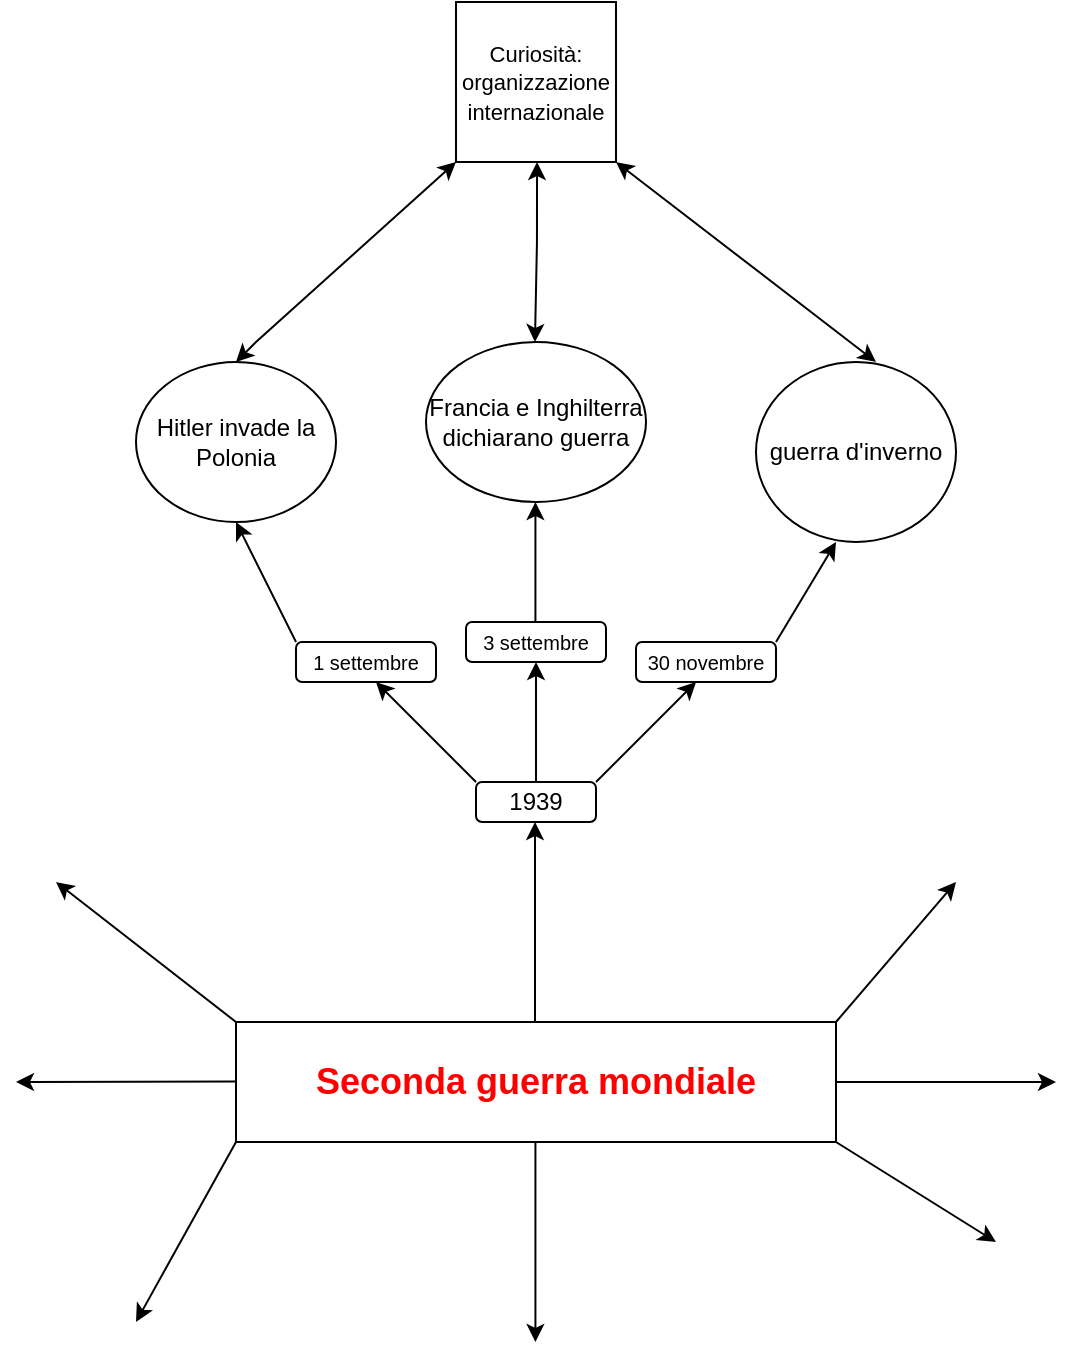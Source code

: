 <mxfile version="23.1.4" type="github">
  <diagram name="Pagina-1" id="_oNcsa9qoHgxWCWviPdT">
    <mxGraphModel dx="637" dy="1512" grid="1" gridSize="10" guides="1" tooltips="1" connect="1" arrows="1" fold="1" page="1" pageScale="1" pageWidth="827" pageHeight="1169" math="0" shadow="0">
      <root>
        <mxCell id="0" />
        <mxCell id="1" parent="0" />
        <mxCell id="4VFhlS4ESmcW9WaE1yyw-1" value="&lt;font color=&quot;#ff0000&quot; style=&quot;font-size: 18px;&quot;&gt;&lt;b&gt;Seconda guerra mondiale&lt;/b&gt;&lt;/font&gt;" style="rounded=0;whiteSpace=wrap;html=1;" vertex="1" parent="1">
          <mxGeometry x="270" y="270" width="300" height="60" as="geometry" />
        </mxCell>
        <mxCell id="4VFhlS4ESmcW9WaE1yyw-6" value="" style="endArrow=classic;html=1;rounded=0;" edge="1" parent="1">
          <mxGeometry width="50" height="50" relative="1" as="geometry">
            <mxPoint x="419.5" y="270" as="sourcePoint" />
            <mxPoint x="419.5" y="170" as="targetPoint" />
          </mxGeometry>
        </mxCell>
        <mxCell id="4VFhlS4ESmcW9WaE1yyw-8" value="" style="endArrow=classic;html=1;rounded=0;" edge="1" parent="1">
          <mxGeometry width="50" height="50" relative="1" as="geometry">
            <mxPoint x="570" y="270" as="sourcePoint" />
            <mxPoint x="630" y="200" as="targetPoint" />
          </mxGeometry>
        </mxCell>
        <mxCell id="4VFhlS4ESmcW9WaE1yyw-10" value="" style="endArrow=classic;html=1;rounded=0;exitX=1;exitY=0.5;exitDx=0;exitDy=0;" edge="1" parent="1" source="4VFhlS4ESmcW9WaE1yyw-1">
          <mxGeometry width="50" height="50" relative="1" as="geometry">
            <mxPoint x="660" y="350" as="sourcePoint" />
            <mxPoint x="680" y="300" as="targetPoint" />
          </mxGeometry>
        </mxCell>
        <mxCell id="4VFhlS4ESmcW9WaE1yyw-11" value="" style="endArrow=classic;html=1;rounded=0;" edge="1" parent="1">
          <mxGeometry width="50" height="50" relative="1" as="geometry">
            <mxPoint x="270" y="299.71" as="sourcePoint" />
            <mxPoint x="160" y="300" as="targetPoint" />
          </mxGeometry>
        </mxCell>
        <mxCell id="4VFhlS4ESmcW9WaE1yyw-12" value="" style="endArrow=classic;html=1;rounded=0;" edge="1" parent="1">
          <mxGeometry width="50" height="50" relative="1" as="geometry">
            <mxPoint x="270" y="330" as="sourcePoint" />
            <mxPoint x="220" y="420" as="targetPoint" />
          </mxGeometry>
        </mxCell>
        <mxCell id="4VFhlS4ESmcW9WaE1yyw-13" value="" style="endArrow=classic;html=1;rounded=0;" edge="1" parent="1">
          <mxGeometry width="50" height="50" relative="1" as="geometry">
            <mxPoint x="419.71" y="330" as="sourcePoint" />
            <mxPoint x="419.71" y="430" as="targetPoint" />
          </mxGeometry>
        </mxCell>
        <mxCell id="4VFhlS4ESmcW9WaE1yyw-14" value="" style="endArrow=classic;html=1;rounded=0;" edge="1" parent="1">
          <mxGeometry width="50" height="50" relative="1" as="geometry">
            <mxPoint x="570" y="330" as="sourcePoint" />
            <mxPoint x="650" y="380" as="targetPoint" />
          </mxGeometry>
        </mxCell>
        <mxCell id="4VFhlS4ESmcW9WaE1yyw-15" value="" style="endArrow=classic;html=1;rounded=0;" edge="1" parent="1">
          <mxGeometry width="50" height="50" relative="1" as="geometry">
            <mxPoint x="270" y="270" as="sourcePoint" />
            <mxPoint x="180" y="200" as="targetPoint" />
          </mxGeometry>
        </mxCell>
        <mxCell id="4VFhlS4ESmcW9WaE1yyw-16" value="1939" style="rounded=1;whiteSpace=wrap;html=1;" vertex="1" parent="1">
          <mxGeometry x="390" y="150" width="60" height="20" as="geometry" />
        </mxCell>
        <mxCell id="4VFhlS4ESmcW9WaE1yyw-21" value="" style="endArrow=classic;html=1;rounded=0;" edge="1" parent="1">
          <mxGeometry width="50" height="50" relative="1" as="geometry">
            <mxPoint x="390" y="150" as="sourcePoint" />
            <mxPoint x="340" y="100" as="targetPoint" />
          </mxGeometry>
        </mxCell>
        <mxCell id="4VFhlS4ESmcW9WaE1yyw-22" value="" style="endArrow=classic;html=1;rounded=0;" edge="1" parent="1">
          <mxGeometry width="50" height="50" relative="1" as="geometry">
            <mxPoint x="450" y="150" as="sourcePoint" />
            <mxPoint x="500" y="100" as="targetPoint" />
            <Array as="points">
              <mxPoint x="490" y="110" />
            </Array>
          </mxGeometry>
        </mxCell>
        <mxCell id="4VFhlS4ESmcW9WaE1yyw-27" value="" style="endArrow=classic;html=1;rounded=0;" edge="1" parent="1" source="4VFhlS4ESmcW9WaE1yyw-44">
          <mxGeometry width="50" height="50" relative="1" as="geometry">
            <mxPoint x="420" y="150" as="sourcePoint" />
            <mxPoint x="420" y="90" as="targetPoint" />
            <Array as="points" />
          </mxGeometry>
        </mxCell>
        <mxCell id="4VFhlS4ESmcW9WaE1yyw-29" value="&lt;font style=&quot;font-size: 10px;&quot;&gt;1 settembre&lt;/font&gt;" style="rounded=1;whiteSpace=wrap;html=1;" vertex="1" parent="1">
          <mxGeometry x="300" y="80" width="70" height="20" as="geometry" />
        </mxCell>
        <mxCell id="4VFhlS4ESmcW9WaE1yyw-45" value="&lt;font style=&quot;font-size: 10px;&quot;&gt;30 novembre&lt;/font&gt;" style="rounded=1;whiteSpace=wrap;html=1;" vertex="1" parent="1">
          <mxGeometry x="470" y="80" width="70" height="20" as="geometry" />
        </mxCell>
        <mxCell id="4VFhlS4ESmcW9WaE1yyw-46" value="" style="endArrow=classic;html=1;rounded=0;" edge="1" parent="1" target="4VFhlS4ESmcW9WaE1yyw-44">
          <mxGeometry width="50" height="50" relative="1" as="geometry">
            <mxPoint x="420" y="150" as="sourcePoint" />
            <mxPoint x="420" y="90" as="targetPoint" />
            <Array as="points" />
          </mxGeometry>
        </mxCell>
        <mxCell id="4VFhlS4ESmcW9WaE1yyw-44" value="&lt;font style=&quot;font-size: 10px;&quot;&gt;3 settembre&lt;/font&gt;" style="rounded=1;whiteSpace=wrap;html=1;" vertex="1" parent="1">
          <mxGeometry x="385" y="70" width="70" height="20" as="geometry" />
        </mxCell>
        <mxCell id="4VFhlS4ESmcW9WaE1yyw-48" value="" style="endArrow=classic;html=1;rounded=0;" edge="1" parent="1">
          <mxGeometry width="50" height="50" relative="1" as="geometry">
            <mxPoint x="300" y="80" as="sourcePoint" />
            <mxPoint x="270" y="20" as="targetPoint" />
            <Array as="points" />
          </mxGeometry>
        </mxCell>
        <mxCell id="4VFhlS4ESmcW9WaE1yyw-49" value="" style="endArrow=classic;html=1;rounded=0;" edge="1" parent="1">
          <mxGeometry width="50" height="50" relative="1" as="geometry">
            <mxPoint x="419.71" y="70" as="sourcePoint" />
            <mxPoint x="419.71" y="10" as="targetPoint" />
            <Array as="points" />
          </mxGeometry>
        </mxCell>
        <mxCell id="4VFhlS4ESmcW9WaE1yyw-50" value="" style="endArrow=classic;html=1;rounded=0;" edge="1" parent="1">
          <mxGeometry width="50" height="50" relative="1" as="geometry">
            <mxPoint x="540" y="80" as="sourcePoint" />
            <mxPoint x="570" y="30" as="targetPoint" />
            <Array as="points" />
          </mxGeometry>
        </mxCell>
        <mxCell id="4VFhlS4ESmcW9WaE1yyw-51" value="Hitler invade la Polonia" style="ellipse;whiteSpace=wrap;html=1;" vertex="1" parent="1">
          <mxGeometry x="220" y="-60" width="100" height="80" as="geometry" />
        </mxCell>
        <mxCell id="4VFhlS4ESmcW9WaE1yyw-52" value="Francia e Inghilterra dichiarano guerra" style="ellipse;whiteSpace=wrap;html=1;" vertex="1" parent="1">
          <mxGeometry x="365" y="-70" width="110" height="80" as="geometry" />
        </mxCell>
        <mxCell id="4VFhlS4ESmcW9WaE1yyw-56" value="guerra d&#39;inverno" style="ellipse;whiteSpace=wrap;html=1;" vertex="1" parent="1">
          <mxGeometry x="530" y="-60" width="100" height="90" as="geometry" />
        </mxCell>
        <mxCell id="4VFhlS4ESmcW9WaE1yyw-58" value="&lt;font style=&quot;font-size: 11px;&quot;&gt;Curiosità:&lt;br&gt;organizzazione&lt;br&gt;internazionale&lt;/font&gt;" style="whiteSpace=wrap;html=1;aspect=fixed;" vertex="1" parent="1">
          <mxGeometry x="380" y="-240" width="80" height="80" as="geometry" />
        </mxCell>
        <mxCell id="4VFhlS4ESmcW9WaE1yyw-59" value="" style="endArrow=classic;startArrow=classic;html=1;rounded=0;entryX=0;entryY=1;entryDx=0;entryDy=0;" edge="1" parent="1" target="4VFhlS4ESmcW9WaE1yyw-58">
          <mxGeometry width="50" height="50" relative="1" as="geometry">
            <mxPoint x="270" y="-60" as="sourcePoint" />
            <mxPoint x="320" y="-110" as="targetPoint" />
            <Array as="points">
              <mxPoint x="280" y="-70" />
            </Array>
          </mxGeometry>
        </mxCell>
        <mxCell id="4VFhlS4ESmcW9WaE1yyw-61" value="" style="endArrow=classic;startArrow=classic;html=1;rounded=0;entryX=0.438;entryY=1;entryDx=0;entryDy=0;entryPerimeter=0;" edge="1" parent="1">
          <mxGeometry width="50" height="50" relative="1" as="geometry">
            <mxPoint x="419.48" y="-70" as="sourcePoint" />
            <mxPoint x="420.52" y="-160" as="targetPoint" />
            <Array as="points">
              <mxPoint x="420.48" y="-120" />
            </Array>
          </mxGeometry>
        </mxCell>
        <mxCell id="4VFhlS4ESmcW9WaE1yyw-62" value="" style="endArrow=classic;startArrow=classic;html=1;rounded=0;entryX=1;entryY=1;entryDx=0;entryDy=0;" edge="1" parent="1" target="4VFhlS4ESmcW9WaE1yyw-58">
          <mxGeometry width="50" height="50" relative="1" as="geometry">
            <mxPoint x="590" y="-60" as="sourcePoint" />
            <mxPoint x="640" y="-110" as="targetPoint" />
          </mxGeometry>
        </mxCell>
      </root>
    </mxGraphModel>
  </diagram>
</mxfile>
